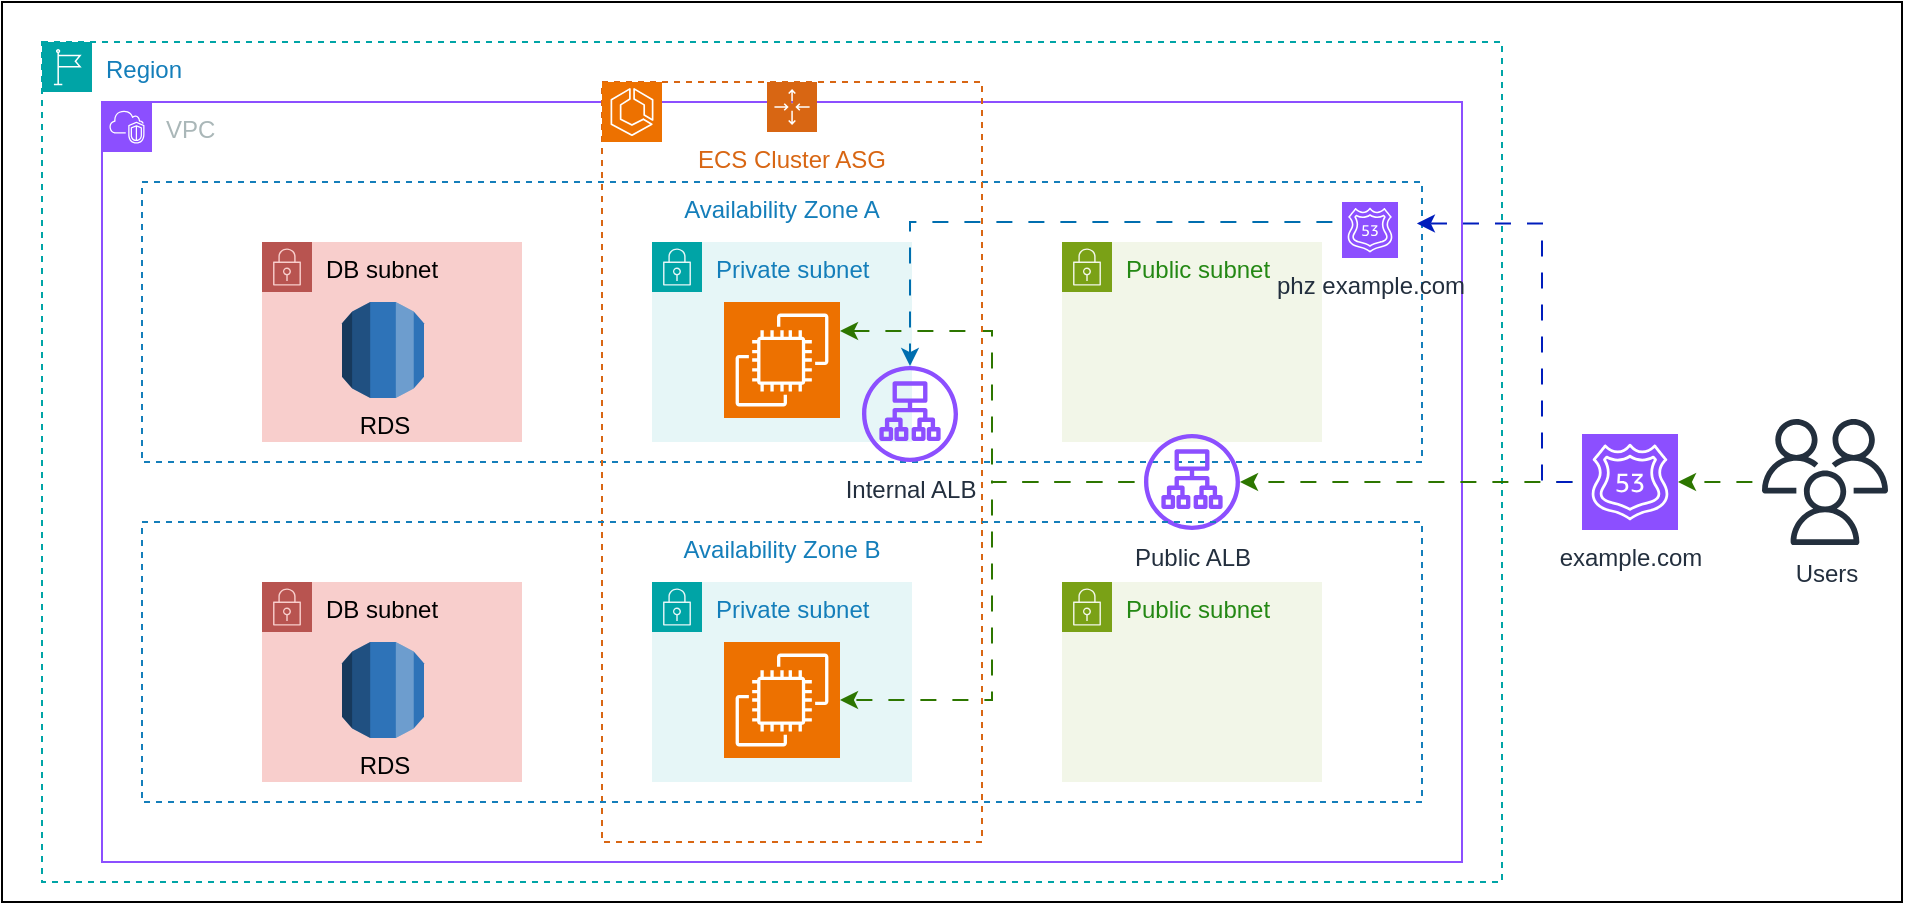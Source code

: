 <mxfile version="24.7.17">
  <diagram name="Page-1" id="_Wf-v_qnK_sNqKyfCaAv">
    <mxGraphModel dx="1644" dy="446" grid="1" gridSize="10" guides="1" tooltips="1" connect="1" arrows="1" fold="1" page="1" pageScale="1" pageWidth="850" pageHeight="1100" math="0" shadow="0">
      <root>
        <mxCell id="0" />
        <mxCell id="1" parent="0" />
        <mxCell id="V1SWGTT7RheJqbQvtttq-1" value="" style="rounded=0;whiteSpace=wrap;html=1;" vertex="1" parent="1">
          <mxGeometry x="-60" y="10" width="950" height="450" as="geometry" />
        </mxCell>
        <mxCell id="V1SWGTT7RheJqbQvtttq-2" value="Region" style="points=[[0,0],[0.25,0],[0.5,0],[0.75,0],[1,0],[1,0.25],[1,0.5],[1,0.75],[1,1],[0.75,1],[0.5,1],[0.25,1],[0,1],[0,0.75],[0,0.5],[0,0.25]];outlineConnect=0;gradientColor=none;html=1;whiteSpace=wrap;fontSize=12;fontStyle=0;container=1;pointerEvents=0;collapsible=0;recursiveResize=0;shape=mxgraph.aws4.group;grIcon=mxgraph.aws4.group_region;strokeColor=#00A4A6;fillColor=none;verticalAlign=top;align=left;spacingLeft=30;fontColor=#147EBA;dashed=1;" vertex="1" parent="1">
          <mxGeometry x="-40" y="30" width="730" height="420" as="geometry" />
        </mxCell>
        <mxCell id="V1SWGTT7RheJqbQvtttq-16" value="VPC" style="points=[[0,0],[0.25,0],[0.5,0],[0.75,0],[1,0],[1,0.25],[1,0.5],[1,0.75],[1,1],[0.75,1],[0.5,1],[0.25,1],[0,1],[0,0.75],[0,0.5],[0,0.25]];outlineConnect=0;gradientColor=none;html=1;whiteSpace=wrap;fontSize=12;fontStyle=0;container=1;pointerEvents=0;collapsible=0;recursiveResize=0;shape=mxgraph.aws4.group;grIcon=mxgraph.aws4.group_vpc2;strokeColor=#8C4FFF;fillColor=none;verticalAlign=top;align=left;spacingLeft=30;fontColor=#AAB7B8;dashed=0;" vertex="1" parent="V1SWGTT7RheJqbQvtttq-2">
          <mxGeometry x="30" y="30" width="680" height="380" as="geometry" />
        </mxCell>
        <mxCell id="V1SWGTT7RheJqbQvtttq-17" value="Availability Zone A" style="fillColor=none;strokeColor=#147EBA;dashed=1;verticalAlign=top;fontStyle=0;fontColor=#147EBA;whiteSpace=wrap;html=1;" vertex="1" parent="V1SWGTT7RheJqbQvtttq-16">
          <mxGeometry x="20" y="40" width="640" height="140" as="geometry" />
        </mxCell>
        <mxCell id="V1SWGTT7RheJqbQvtttq-19" value="Public subnet" style="points=[[0,0],[0.25,0],[0.5,0],[0.75,0],[1,0],[1,0.25],[1,0.5],[1,0.75],[1,1],[0.75,1],[0.5,1],[0.25,1],[0,1],[0,0.75],[0,0.5],[0,0.25]];outlineConnect=0;gradientColor=none;html=1;whiteSpace=wrap;fontSize=12;fontStyle=0;container=1;pointerEvents=0;collapsible=0;recursiveResize=0;shape=mxgraph.aws4.group;grIcon=mxgraph.aws4.group_security_group;grStroke=0;strokeColor=#7AA116;fillColor=#F2F6E8;verticalAlign=top;align=left;spacingLeft=30;fontColor=#248814;dashed=0;" vertex="1" parent="V1SWGTT7RheJqbQvtttq-16">
          <mxGeometry x="480" y="70" width="130" height="100" as="geometry" />
        </mxCell>
        <mxCell id="V1SWGTT7RheJqbQvtttq-21" value="Private subnet" style="points=[[0,0],[0.25,0],[0.5,0],[0.75,0],[1,0],[1,0.25],[1,0.5],[1,0.75],[1,1],[0.75,1],[0.5,1],[0.25,1],[0,1],[0,0.75],[0,0.5],[0,0.25]];outlineConnect=0;gradientColor=none;html=1;whiteSpace=wrap;fontSize=12;fontStyle=0;container=1;pointerEvents=0;collapsible=0;recursiveResize=0;shape=mxgraph.aws4.group;grIcon=mxgraph.aws4.group_security_group;grStroke=0;strokeColor=#00A4A6;fillColor=#E6F6F7;verticalAlign=top;align=left;spacingLeft=30;fontColor=#147EBA;dashed=0;" vertex="1" parent="V1SWGTT7RheJqbQvtttq-16">
          <mxGeometry x="275" y="70" width="130" height="100" as="geometry" />
        </mxCell>
        <mxCell id="V1SWGTT7RheJqbQvtttq-23" value="DB subnet" style="points=[[0,0],[0.25,0],[0.5,0],[0.75,0],[1,0],[1,0.25],[1,0.5],[1,0.75],[1,1],[0.75,1],[0.5,1],[0.25,1],[0,1],[0,0.75],[0,0.5],[0,0.25]];outlineConnect=0;html=1;whiteSpace=wrap;fontSize=12;fontStyle=0;container=1;pointerEvents=0;collapsible=0;recursiveResize=0;shape=mxgraph.aws4.group;grIcon=mxgraph.aws4.group_security_group;grStroke=0;strokeColor=#b85450;fillColor=#f8cecc;verticalAlign=top;align=left;spacingLeft=30;dashed=0;" vertex="1" parent="V1SWGTT7RheJqbQvtttq-16">
          <mxGeometry x="80" y="70" width="130" height="100" as="geometry" />
        </mxCell>
        <mxCell id="V1SWGTT7RheJqbQvtttq-40" value="RDS" style="outlineConnect=0;dashed=0;verticalLabelPosition=bottom;verticalAlign=top;align=center;html=1;shape=mxgraph.aws3.rds;fillColor=#2E73B8;gradientColor=none;" vertex="1" parent="V1SWGTT7RheJqbQvtttq-23">
          <mxGeometry x="40" y="30" width="41" height="48" as="geometry" />
        </mxCell>
        <mxCell id="V1SWGTT7RheJqbQvtttq-28" value="" style="sketch=0;points=[[0,0,0],[0.25,0,0],[0.5,0,0],[0.75,0,0],[1,0,0],[0,1,0],[0.25,1,0],[0.5,1,0],[0.75,1,0],[1,1,0],[0,0.25,0],[0,0.5,0],[0,0.75,0],[1,0.25,0],[1,0.5,0],[1,0.75,0]];outlineConnect=0;fontColor=#232F3E;fillColor=#ED7100;strokeColor=#ffffff;dashed=0;verticalLabelPosition=bottom;verticalAlign=top;align=center;html=1;fontSize=12;fontStyle=0;aspect=fixed;shape=mxgraph.aws4.resourceIcon;resIcon=mxgraph.aws4.ec2;" vertex="1" parent="V1SWGTT7RheJqbQvtttq-16">
          <mxGeometry x="311" y="100" width="58" height="58" as="geometry" />
        </mxCell>
        <mxCell id="V1SWGTT7RheJqbQvtttq-32" value="Public ALB" style="sketch=0;outlineConnect=0;fontColor=#232F3E;gradientColor=none;fillColor=#8C4FFF;strokeColor=none;dashed=0;verticalLabelPosition=bottom;verticalAlign=top;align=center;html=1;fontSize=12;fontStyle=0;aspect=fixed;pointerEvents=1;shape=mxgraph.aws4.application_load_balancer;" vertex="1" parent="V1SWGTT7RheJqbQvtttq-16">
          <mxGeometry x="521" y="166" width="48" height="48" as="geometry" />
        </mxCell>
        <mxCell id="V1SWGTT7RheJqbQvtttq-33" value="Internal ALB" style="sketch=0;outlineConnect=0;fontColor=#232F3E;gradientColor=none;fillColor=#8C4FFF;strokeColor=none;dashed=0;verticalLabelPosition=bottom;verticalAlign=top;align=center;html=1;fontSize=12;fontStyle=0;aspect=fixed;pointerEvents=1;shape=mxgraph.aws4.application_load_balancer;" vertex="1" parent="V1SWGTT7RheJqbQvtttq-16">
          <mxGeometry x="380" y="132" width="48" height="48" as="geometry" />
        </mxCell>
        <mxCell id="V1SWGTT7RheJqbQvtttq-46" style="edgeStyle=orthogonalEdgeStyle;rounded=0;orthogonalLoop=1;jettySize=auto;html=1;entryX=1;entryY=0.25;entryDx=0;entryDy=0;entryPerimeter=0;flowAnimation=1;fillColor=#60a917;strokeColor=#2D7600;" edge="1" parent="V1SWGTT7RheJqbQvtttq-16" source="V1SWGTT7RheJqbQvtttq-32" target="V1SWGTT7RheJqbQvtttq-28">
          <mxGeometry relative="1" as="geometry" />
        </mxCell>
        <mxCell id="V1SWGTT7RheJqbQvtttq-36" value="phz example.com" style="sketch=0;points=[[0,0,0],[0.25,0,0],[0.5,0,0],[0.75,0,0],[1,0,0],[0,1,0],[0.25,1,0],[0.5,1,0],[0.75,1,0],[1,1,0],[0,0.25,0],[0,0.5,0],[0,0.75,0],[1,0.25,0],[1,0.5,0],[1,0.75,0]];outlineConnect=0;fontColor=#232F3E;fillColor=#8C4FFF;strokeColor=#ffffff;dashed=0;verticalLabelPosition=bottom;verticalAlign=top;align=center;html=1;fontSize=12;fontStyle=0;aspect=fixed;shape=mxgraph.aws4.resourceIcon;resIcon=mxgraph.aws4.route_53;" vertex="1" parent="V1SWGTT7RheJqbQvtttq-16">
          <mxGeometry x="620" y="50" width="28" height="28" as="geometry" />
        </mxCell>
        <mxCell id="V1SWGTT7RheJqbQvtttq-39" style="edgeStyle=orthogonalEdgeStyle;rounded=0;orthogonalLoop=1;jettySize=auto;html=1;fillColor=#1ba1e2;strokeColor=#006EAF;flowAnimation=1;" edge="1" parent="V1SWGTT7RheJqbQvtttq-16" source="V1SWGTT7RheJqbQvtttq-36" target="V1SWGTT7RheJqbQvtttq-33">
          <mxGeometry relative="1" as="geometry">
            <Array as="points">
              <mxPoint x="404" y="60" />
            </Array>
          </mxGeometry>
        </mxCell>
        <mxCell id="V1SWGTT7RheJqbQvtttq-26" value="ECS Cluster ASG" style="points=[[0,0],[0.25,0],[0.5,0],[0.75,0],[1,0],[1,0.25],[1,0.5],[1,0.75],[1,1],[0.75,1],[0.5,1],[0.25,1],[0,1],[0,0.75],[0,0.5],[0,0.25]];outlineConnect=0;gradientColor=none;html=1;whiteSpace=wrap;fontSize=12;fontStyle=0;container=1;pointerEvents=0;collapsible=0;recursiveResize=0;shape=mxgraph.aws4.groupCenter;grIcon=mxgraph.aws4.group_auto_scaling_group;grStroke=1;strokeColor=#D86613;fillColor=none;verticalAlign=top;align=center;fontColor=#D86613;dashed=1;spacingTop=25;" vertex="1" parent="V1SWGTT7RheJqbQvtttq-2">
          <mxGeometry x="280" y="20" width="190" height="380" as="geometry" />
        </mxCell>
        <mxCell id="V1SWGTT7RheJqbQvtttq-18" value="Availability Zone B" style="fillColor=none;strokeColor=#147EBA;dashed=1;verticalAlign=top;fontStyle=0;fontColor=#147EBA;whiteSpace=wrap;html=1;" vertex="1" parent="1">
          <mxGeometry x="10" y="270" width="640" height="140" as="geometry" />
        </mxCell>
        <mxCell id="V1SWGTT7RheJqbQvtttq-20" value="Public subnet" style="points=[[0,0],[0.25,0],[0.5,0],[0.75,0],[1,0],[1,0.25],[1,0.5],[1,0.75],[1,1],[0.75,1],[0.5,1],[0.25,1],[0,1],[0,0.75],[0,0.5],[0,0.25]];outlineConnect=0;gradientColor=none;html=1;whiteSpace=wrap;fontSize=12;fontStyle=0;container=1;pointerEvents=0;collapsible=0;recursiveResize=0;shape=mxgraph.aws4.group;grIcon=mxgraph.aws4.group_security_group;grStroke=0;strokeColor=#7AA116;fillColor=#F2F6E8;verticalAlign=top;align=left;spacingLeft=30;fontColor=#248814;dashed=0;" vertex="1" parent="1">
          <mxGeometry x="470" y="300" width="130" height="100" as="geometry" />
        </mxCell>
        <mxCell id="V1SWGTT7RheJqbQvtttq-22" value="Private subnet" style="points=[[0,0],[0.25,0],[0.5,0],[0.75,0],[1,0],[1,0.25],[1,0.5],[1,0.75],[1,1],[0.75,1],[0.5,1],[0.25,1],[0,1],[0,0.75],[0,0.5],[0,0.25]];outlineConnect=0;gradientColor=none;html=1;whiteSpace=wrap;fontSize=12;fontStyle=0;container=1;pointerEvents=0;collapsible=0;recursiveResize=0;shape=mxgraph.aws4.group;grIcon=mxgraph.aws4.group_security_group;grStroke=0;strokeColor=#00A4A6;fillColor=#E6F6F7;verticalAlign=top;align=left;spacingLeft=30;fontColor=#147EBA;dashed=0;" vertex="1" parent="1">
          <mxGeometry x="265" y="300" width="130" height="100" as="geometry" />
        </mxCell>
        <mxCell id="V1SWGTT7RheJqbQvtttq-29" value="" style="sketch=0;points=[[0,0,0],[0.25,0,0],[0.5,0,0],[0.75,0,0],[1,0,0],[0,1,0],[0.25,1,0],[0.5,1,0],[0.75,1,0],[1,1,0],[0,0.25,0],[0,0.5,0],[0,0.75,0],[1,0.25,0],[1,0.5,0],[1,0.75,0]];outlineConnect=0;fontColor=#232F3E;fillColor=#ED7100;strokeColor=#ffffff;dashed=0;verticalLabelPosition=bottom;verticalAlign=top;align=center;html=1;fontSize=12;fontStyle=0;aspect=fixed;shape=mxgraph.aws4.resourceIcon;resIcon=mxgraph.aws4.ec2;" vertex="1" parent="V1SWGTT7RheJqbQvtttq-22">
          <mxGeometry x="36" y="30" width="58" height="58" as="geometry" />
        </mxCell>
        <mxCell id="V1SWGTT7RheJqbQvtttq-24" value="DB subnet" style="points=[[0,0],[0.25,0],[0.5,0],[0.75,0],[1,0],[1,0.25],[1,0.5],[1,0.75],[1,1],[0.75,1],[0.5,1],[0.25,1],[0,1],[0,0.75],[0,0.5],[0,0.25]];outlineConnect=0;html=1;whiteSpace=wrap;fontSize=12;fontStyle=0;container=1;pointerEvents=0;collapsible=0;recursiveResize=0;shape=mxgraph.aws4.group;grIcon=mxgraph.aws4.group_security_group;grStroke=0;strokeColor=#b85450;fillColor=#f8cecc;verticalAlign=top;align=left;spacingLeft=30;dashed=0;" vertex="1" parent="1">
          <mxGeometry x="70" y="300" width="130" height="100" as="geometry" />
        </mxCell>
        <mxCell id="V1SWGTT7RheJqbQvtttq-27" value="" style="sketch=0;points=[[0,0,0],[0.25,0,0],[0.5,0,0],[0.75,0,0],[1,0,0],[0,1,0],[0.25,1,0],[0.5,1,0],[0.75,1,0],[1,1,0],[0,0.25,0],[0,0.5,0],[0,0.75,0],[1,0.25,0],[1,0.5,0],[1,0.75,0]];outlineConnect=0;fontColor=#232F3E;fillColor=#ED7100;strokeColor=#ffffff;dashed=0;verticalLabelPosition=bottom;verticalAlign=top;align=center;html=1;fontSize=12;fontStyle=0;aspect=fixed;shape=mxgraph.aws4.resourceIcon;resIcon=mxgraph.aws4.ecs;" vertex="1" parent="1">
          <mxGeometry x="240" y="50" width="30" height="30" as="geometry" />
        </mxCell>
        <mxCell id="V1SWGTT7RheJqbQvtttq-38" style="edgeStyle=orthogonalEdgeStyle;rounded=0;orthogonalLoop=1;jettySize=auto;html=1;fillColor=#60a917;strokeColor=#2D7600;flowAnimation=1;" edge="1" parent="1" source="V1SWGTT7RheJqbQvtttq-37" target="V1SWGTT7RheJqbQvtttq-32">
          <mxGeometry relative="1" as="geometry" />
        </mxCell>
        <mxCell id="V1SWGTT7RheJqbQvtttq-37" value="example.com" style="sketch=0;points=[[0,0,0],[0.25,0,0],[0.5,0,0],[0.75,0,0],[1,0,0],[0,1,0],[0.25,1,0],[0.5,1,0],[0.75,1,0],[1,1,0],[0,0.25,0],[0,0.5,0],[0,0.75,0],[1,0.25,0],[1,0.5,0],[1,0.75,0]];outlineConnect=0;fontColor=#232F3E;fillColor=#8C4FFF;strokeColor=#ffffff;dashed=0;verticalLabelPosition=bottom;verticalAlign=top;align=center;html=1;fontSize=12;fontStyle=0;aspect=fixed;shape=mxgraph.aws4.resourceIcon;resIcon=mxgraph.aws4.route_53;" vertex="1" parent="1">
          <mxGeometry x="730" y="226" width="48" height="48" as="geometry" />
        </mxCell>
        <mxCell id="V1SWGTT7RheJqbQvtttq-41" value="RDS" style="outlineConnect=0;dashed=0;verticalLabelPosition=bottom;verticalAlign=top;align=center;html=1;shape=mxgraph.aws3.rds;fillColor=#2E73B8;gradientColor=none;" vertex="1" parent="1">
          <mxGeometry x="110" y="330" width="41" height="48" as="geometry" />
        </mxCell>
        <mxCell id="V1SWGTT7RheJqbQvtttq-44" style="edgeStyle=orthogonalEdgeStyle;rounded=0;orthogonalLoop=1;jettySize=auto;html=1;flowAnimation=1;fillColor=#60a917;strokeColor=#2D7600;" edge="1" parent="1" source="V1SWGTT7RheJqbQvtttq-42" target="V1SWGTT7RheJqbQvtttq-37">
          <mxGeometry relative="1" as="geometry" />
        </mxCell>
        <mxCell id="V1SWGTT7RheJqbQvtttq-42" value="Users" style="sketch=0;outlineConnect=0;fontColor=#232F3E;gradientColor=none;fillColor=#232F3D;strokeColor=none;dashed=0;verticalLabelPosition=bottom;verticalAlign=top;align=center;html=1;fontSize=12;fontStyle=0;aspect=fixed;pointerEvents=1;shape=mxgraph.aws4.users;" vertex="1" parent="1">
          <mxGeometry x="820" y="218.5" width="63" height="63" as="geometry" />
        </mxCell>
        <mxCell id="V1SWGTT7RheJqbQvtttq-45" style="edgeStyle=orthogonalEdgeStyle;rounded=0;orthogonalLoop=1;jettySize=auto;html=1;entryX=1;entryY=0.5;entryDx=0;entryDy=0;entryPerimeter=0;flowAnimation=1;fillColor=#60a917;strokeColor=#2D7600;" edge="1" parent="1" source="V1SWGTT7RheJqbQvtttq-32" target="V1SWGTT7RheJqbQvtttq-29">
          <mxGeometry relative="1" as="geometry" />
        </mxCell>
        <mxCell id="V1SWGTT7RheJqbQvtttq-48" style="edgeStyle=orthogonalEdgeStyle;rounded=0;orthogonalLoop=1;jettySize=auto;html=1;entryX=0.996;entryY=0.148;entryDx=0;entryDy=0;entryPerimeter=0;flowAnimation=1;fillColor=#0050ef;strokeColor=#001DBC;" edge="1" parent="1" source="V1SWGTT7RheJqbQvtttq-37" target="V1SWGTT7RheJqbQvtttq-17">
          <mxGeometry relative="1" as="geometry">
            <Array as="points">
              <mxPoint x="710" y="250" />
              <mxPoint x="710" y="121" />
            </Array>
          </mxGeometry>
        </mxCell>
      </root>
    </mxGraphModel>
  </diagram>
</mxfile>

